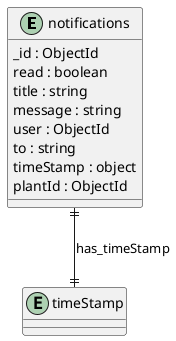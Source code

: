 @startuml notifications_Diagram

entity "notifications" as notifications {
  _id : ObjectId
  read : boolean
  title : string
  message : string
  user : ObjectId
  to : string
  timeStamp : object
  plantId : ObjectId
}

entity "timeStamp" as timeStamp {
}

' // Relationships
notifications ||--|| timeStamp : has_timeStamp
@enduml